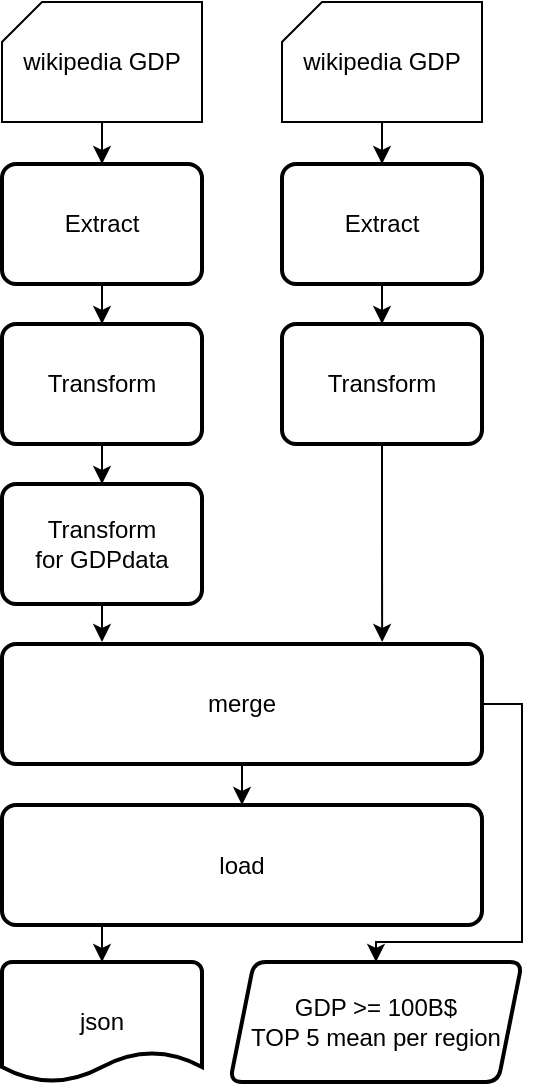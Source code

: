 <mxfile version="26.0.4" pages="2">
  <diagram name="페이지-1" id="EgOtccHDiEAUlGnjaTCy">
    <mxGraphModel dx="385" dy="741" grid="1" gridSize="10" guides="1" tooltips="1" connect="1" arrows="1" fold="1" page="1" pageScale="1" pageWidth="827" pageHeight="1169" math="0" shadow="0">
      <root>
        <mxCell id="0" />
        <mxCell id="1" parent="0" />
        <mxCell id="qkZuKTNVXXtgNldoWXe6-5" value="" style="edgeStyle=orthogonalEdgeStyle;rounded=0;orthogonalLoop=1;jettySize=auto;html=1;" edge="1" parent="1" source="qkZuKTNVXXtgNldoWXe6-2" target="qkZuKTNVXXtgNldoWXe6-4">
          <mxGeometry relative="1" as="geometry" />
        </mxCell>
        <mxCell id="qkZuKTNVXXtgNldoWXe6-2" value="Extract" style="rounded=1;whiteSpace=wrap;html=1;absoluteArcSize=1;arcSize=14;strokeWidth=2;" vertex="1" parent="1">
          <mxGeometry x="300" y="161" width="100" height="60" as="geometry" />
        </mxCell>
        <mxCell id="qkZuKTNVXXtgNldoWXe6-7" value="" style="edgeStyle=orthogonalEdgeStyle;rounded=0;orthogonalLoop=1;jettySize=auto;html=1;" edge="1" parent="1" source="qkZuKTNVXXtgNldoWXe6-3" target="qkZuKTNVXXtgNldoWXe6-6">
          <mxGeometry relative="1" as="geometry" />
        </mxCell>
        <mxCell id="qkZuKTNVXXtgNldoWXe6-3" value="Extract" style="rounded=1;whiteSpace=wrap;html=1;absoluteArcSize=1;arcSize=14;strokeWidth=2;" vertex="1" parent="1">
          <mxGeometry x="440" y="161" width="100" height="60" as="geometry" />
        </mxCell>
        <mxCell id="qkZuKTNVXXtgNldoWXe6-9" value="" style="edgeStyle=orthogonalEdgeStyle;rounded=0;orthogonalLoop=1;jettySize=auto;html=1;" edge="1" parent="1" source="qkZuKTNVXXtgNldoWXe6-4" target="qkZuKTNVXXtgNldoWXe6-8">
          <mxGeometry relative="1" as="geometry" />
        </mxCell>
        <mxCell id="qkZuKTNVXXtgNldoWXe6-4" value="Transform" style="rounded=1;whiteSpace=wrap;html=1;absoluteArcSize=1;arcSize=14;strokeWidth=2;" vertex="1" parent="1">
          <mxGeometry x="300" y="241" width="100" height="60" as="geometry" />
        </mxCell>
        <mxCell id="qkZuKTNVXXtgNldoWXe6-6" value="Transform" style="rounded=1;whiteSpace=wrap;html=1;absoluteArcSize=1;arcSize=14;strokeWidth=2;" vertex="1" parent="1">
          <mxGeometry x="440" y="241" width="100" height="60" as="geometry" />
        </mxCell>
        <mxCell id="qkZuKTNVXXtgNldoWXe6-8" value="Transform&lt;div&gt;for GDPdata&lt;/div&gt;" style="rounded=1;whiteSpace=wrap;html=1;absoluteArcSize=1;arcSize=14;strokeWidth=2;" vertex="1" parent="1">
          <mxGeometry x="300" y="321" width="100" height="60" as="geometry" />
        </mxCell>
        <mxCell id="qkZuKTNVXXtgNldoWXe6-17" value="" style="edgeStyle=orthogonalEdgeStyle;rounded=0;orthogonalLoop=1;jettySize=auto;html=1;" edge="1" parent="1" source="qkZuKTNVXXtgNldoWXe6-10" target="qkZuKTNVXXtgNldoWXe6-16">
          <mxGeometry relative="1" as="geometry" />
        </mxCell>
        <mxCell id="qkZuKTNVXXtgNldoWXe6-27" style="edgeStyle=orthogonalEdgeStyle;rounded=0;orthogonalLoop=1;jettySize=auto;html=1;exitX=1;exitY=0.5;exitDx=0;exitDy=0;entryX=0.5;entryY=0;entryDx=0;entryDy=0;" edge="1" parent="1" source="qkZuKTNVXXtgNldoWXe6-10" target="qkZuKTNVXXtgNldoWXe6-26">
          <mxGeometry relative="1" as="geometry">
            <Array as="points">
              <mxPoint x="560" y="431" />
              <mxPoint x="560" y="550" />
              <mxPoint x="487" y="550" />
            </Array>
          </mxGeometry>
        </mxCell>
        <mxCell id="qkZuKTNVXXtgNldoWXe6-10" value="merge" style="rounded=1;whiteSpace=wrap;html=1;absoluteArcSize=1;arcSize=14;strokeWidth=2;" vertex="1" parent="1">
          <mxGeometry x="300" y="401" width="240" height="60" as="geometry" />
        </mxCell>
        <mxCell id="qkZuKTNVXXtgNldoWXe6-14" value="" style="endArrow=classic;html=1;rounded=0;exitX=0.5;exitY=1;exitDx=0;exitDy=0;" edge="1" parent="1" source="qkZuKTNVXXtgNldoWXe6-8">
          <mxGeometry width="50" height="50" relative="1" as="geometry">
            <mxPoint x="550" y="440" as="sourcePoint" />
            <mxPoint x="350" y="400" as="targetPoint" />
          </mxGeometry>
        </mxCell>
        <mxCell id="qkZuKTNVXXtgNldoWXe6-15" style="edgeStyle=orthogonalEdgeStyle;rounded=0;orthogonalLoop=1;jettySize=auto;html=1;exitX=0.5;exitY=1;exitDx=0;exitDy=0;entryX=0.792;entryY=-0.017;entryDx=0;entryDy=0;entryPerimeter=0;" edge="1" parent="1" source="qkZuKTNVXXtgNldoWXe6-6" target="qkZuKTNVXXtgNldoWXe6-10">
          <mxGeometry relative="1" as="geometry" />
        </mxCell>
        <mxCell id="qkZuKTNVXXtgNldoWXe6-16" value="load" style="rounded=1;whiteSpace=wrap;html=1;absoluteArcSize=1;arcSize=14;strokeWidth=2;" vertex="1" parent="1">
          <mxGeometry x="300" y="481.5" width="240" height="60" as="geometry" />
        </mxCell>
        <mxCell id="qkZuKTNVXXtgNldoWXe6-21" style="edgeStyle=orthogonalEdgeStyle;rounded=0;orthogonalLoop=1;jettySize=auto;html=1;exitX=0.5;exitY=1;exitDx=0;exitDy=0;exitPerimeter=0;entryX=0.5;entryY=0;entryDx=0;entryDy=0;" edge="1" parent="1" source="qkZuKTNVXXtgNldoWXe6-19" target="qkZuKTNVXXtgNldoWXe6-2">
          <mxGeometry relative="1" as="geometry" />
        </mxCell>
        <mxCell id="qkZuKTNVXXtgNldoWXe6-19" value="wikipedia GDP" style="verticalLabelPosition=middle;verticalAlign=middle;html=1;shape=card;whiteSpace=wrap;size=20;arcSize=12;labelPosition=center;align=center;" vertex="1" parent="1">
          <mxGeometry x="300" y="80" width="100" height="60" as="geometry" />
        </mxCell>
        <mxCell id="qkZuKTNVXXtgNldoWXe6-22" style="edgeStyle=orthogonalEdgeStyle;rounded=0;orthogonalLoop=1;jettySize=auto;html=1;exitX=0.5;exitY=1;exitDx=0;exitDy=0;exitPerimeter=0;entryX=0.5;entryY=0;entryDx=0;entryDy=0;" edge="1" parent="1" source="qkZuKTNVXXtgNldoWXe6-20" target="qkZuKTNVXXtgNldoWXe6-3">
          <mxGeometry relative="1" as="geometry" />
        </mxCell>
        <mxCell id="qkZuKTNVXXtgNldoWXe6-20" value="wikipedia GDP" style="verticalLabelPosition=middle;verticalAlign=middle;html=1;shape=card;whiteSpace=wrap;size=20;arcSize=12;labelPosition=center;align=center;" vertex="1" parent="1">
          <mxGeometry x="440" y="80" width="100" height="60" as="geometry" />
        </mxCell>
        <mxCell id="qkZuKTNVXXtgNldoWXe6-25" value="json" style="strokeWidth=2;html=1;shape=mxgraph.flowchart.document2;whiteSpace=wrap;size=0.25;" vertex="1" parent="1">
          <mxGeometry x="300" y="560" width="100" height="60" as="geometry" />
        </mxCell>
        <mxCell id="qkZuKTNVXXtgNldoWXe6-26" value="GDP &amp;gt;= 100B$&lt;div&gt;TOP 5 mean per region&lt;/div&gt;" style="shape=parallelogram;html=1;strokeWidth=2;perimeter=parallelogramPerimeter;whiteSpace=wrap;rounded=1;arcSize=12;size=0.082;" vertex="1" parent="1">
          <mxGeometry x="414" y="560" width="146" height="60" as="geometry" />
        </mxCell>
        <mxCell id="qkZuKTNVXXtgNldoWXe6-28" style="edgeStyle=orthogonalEdgeStyle;rounded=0;orthogonalLoop=1;jettySize=auto;html=1;exitX=0.25;exitY=1;exitDx=0;exitDy=0;entryX=0.5;entryY=0;entryDx=0;entryDy=0;entryPerimeter=0;" edge="1" parent="1" source="qkZuKTNVXXtgNldoWXe6-16" target="qkZuKTNVXXtgNldoWXe6-25">
          <mxGeometry relative="1" as="geometry" />
        </mxCell>
      </root>
    </mxGraphModel>
  </diagram>
  <diagram id="D3ce0TbR4OgHIzHTzDWD" name="페이지-2">
    <mxGraphModel dx="385" dy="741" grid="1" gridSize="10" guides="1" tooltips="1" connect="1" arrows="1" fold="1" page="1" pageScale="1" pageWidth="827" pageHeight="1169" math="0" shadow="0">
      <root>
        <mxCell id="0" />
        <mxCell id="1" parent="0" />
        <mxCell id="yIoFLBwgt5AQZoC31dvQ-3" value="" style="edgeStyle=orthogonalEdgeStyle;rounded=0;orthogonalLoop=1;jettySize=auto;html=1;" edge="1" parent="1" source="yIoFLBwgt5AQZoC31dvQ-1" target="yIoFLBwgt5AQZoC31dvQ-2">
          <mxGeometry relative="1" as="geometry" />
        </mxCell>
        <mxCell id="yIoFLBwgt5AQZoC31dvQ-1" value="Extract" style="rounded=1;whiteSpace=wrap;html=1;absoluteArcSize=1;arcSize=14;strokeWidth=2;" vertex="1" parent="1">
          <mxGeometry x="160" y="240" width="100" height="60" as="geometry" />
        </mxCell>
        <mxCell id="yIoFLBwgt5AQZoC31dvQ-10" style="edgeStyle=orthogonalEdgeStyle;rounded=0;orthogonalLoop=1;jettySize=auto;html=1;exitX=0.5;exitY=1;exitDx=0;exitDy=0;entryX=0.5;entryY=0;entryDx=0;entryDy=0;" edge="1" parent="1" source="yIoFLBwgt5AQZoC31dvQ-2" target="yIoFLBwgt5AQZoC31dvQ-4">
          <mxGeometry relative="1" as="geometry" />
        </mxCell>
        <mxCell id="yIoFLBwgt5AQZoC31dvQ-2" value="Transform" style="rounded=1;whiteSpace=wrap;html=1;absoluteArcSize=1;arcSize=14;strokeWidth=2;" vertex="1" parent="1">
          <mxGeometry x="160" y="320" width="100" height="60" as="geometry" />
        </mxCell>
        <mxCell id="yIoFLBwgt5AQZoC31dvQ-4" value="Load" style="rounded=1;whiteSpace=wrap;html=1;absoluteArcSize=1;arcSize=14;strokeWidth=2;" vertex="1" parent="1">
          <mxGeometry x="160" y="400" width="100" height="60" as="geometry" />
        </mxCell>
        <mxCell id="yIoFLBwgt5AQZoC31dvQ-12" style="edgeStyle=orthogonalEdgeStyle;rounded=0;orthogonalLoop=1;jettySize=auto;html=1;exitX=0.5;exitY=1;exitDx=0;exitDy=0;entryX=0.5;entryY=0;entryDx=0;entryDy=0;" edge="1" parent="1" source="yIoFLBwgt5AQZoC31dvQ-9" target="yIoFLBwgt5AQZoC31dvQ-11">
          <mxGeometry relative="1" as="geometry" />
        </mxCell>
        <mxCell id="yIoFLBwgt5AQZoC31dvQ-9" value="read cdv" style="rounded=1;whiteSpace=wrap;html=1;absoluteArcSize=1;arcSize=14;strokeWidth=2;" vertex="1" parent="1">
          <mxGeometry x="280" y="320" width="100" height="60" as="geometry" />
        </mxCell>
        <mxCell id="yIoFLBwgt5AQZoC31dvQ-11" value="Load" style="rounded=1;whiteSpace=wrap;html=1;absoluteArcSize=1;arcSize=14;strokeWidth=2;" vertex="1" parent="1">
          <mxGeometry x="280" y="400" width="100" height="60" as="geometry" />
        </mxCell>
        <mxCell id="yIoFLBwgt5AQZoC31dvQ-16" style="edgeStyle=orthogonalEdgeStyle;rounded=0;orthogonalLoop=1;jettySize=auto;html=1;exitX=0.5;exitY=1;exitDx=0;exitDy=0;exitPerimeter=0;entryX=0.5;entryY=0;entryDx=0;entryDy=0;" edge="1" parent="1" source="yIoFLBwgt5AQZoC31dvQ-15" target="yIoFLBwgt5AQZoC31dvQ-1">
          <mxGeometry relative="1" as="geometry" />
        </mxCell>
        <mxCell id="yIoFLBwgt5AQZoC31dvQ-15" value="IMF API" style="verticalLabelPosition=middle;verticalAlign=middle;html=1;shape=card;whiteSpace=wrap;size=20;arcSize=12;labelPosition=center;align=center;" vertex="1" parent="1">
          <mxGeometry x="160" y="160" width="100" height="60" as="geometry" />
        </mxCell>
      </root>
    </mxGraphModel>
  </diagram>
</mxfile>
